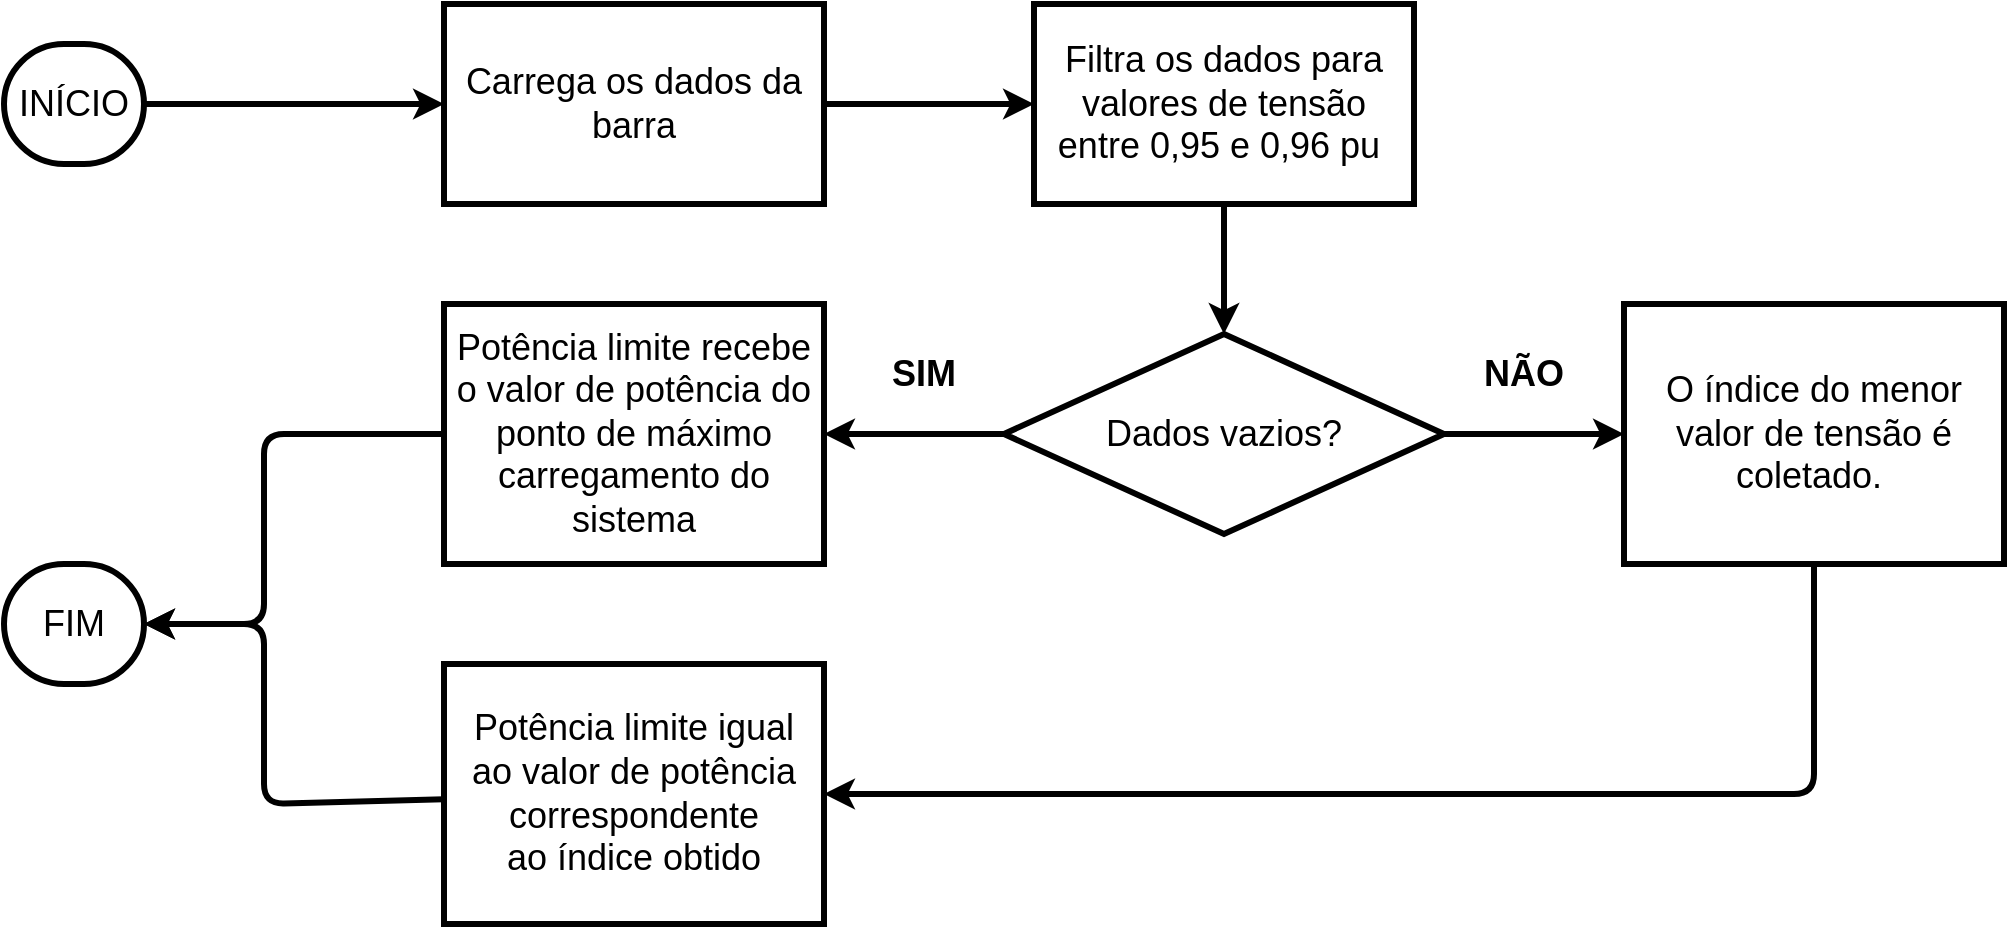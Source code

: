 <mxfile>
    <diagram id="XBt6JgiEXHcuN7-aQIS7" name="Page-1">
        <mxGraphModel dx="1072" dy="1878" grid="1" gridSize="10" guides="1" tooltips="1" connect="1" arrows="1" fold="1" page="1" pageScale="1" pageWidth="850" pageHeight="1100" math="0" shadow="0">
            <root>
                <mxCell id="0"/>
                <mxCell id="1" parent="0"/>
                <mxCell id="2" style="edgeStyle=none;html=1;exitX=1;exitY=0.5;exitDx=0;exitDy=0;entryX=0;entryY=0.5;entryDx=0;entryDy=0;strokeWidth=3;fontSize=18;" edge="1" parent="1" source="3" target="5">
                    <mxGeometry relative="1" as="geometry"/>
                </mxCell>
                <mxCell id="3" value="&lt;font style=&quot;font-size: 18px;&quot;&gt;INÍCIO&lt;/font&gt;" style="rounded=1;whiteSpace=wrap;html=1;arcSize=50;strokeWidth=3;fontSize=18;" vertex="1" parent="1">
                    <mxGeometry x="40" y="-80" width="70" height="60" as="geometry"/>
                </mxCell>
                <mxCell id="4" value="" style="edgeStyle=none;html=1;strokeWidth=3;fontSize=18;" edge="1" parent="1" source="5" target="11">
                    <mxGeometry relative="1" as="geometry"/>
                </mxCell>
                <mxCell id="5" value="&lt;span style=&quot;font-size: 18px;&quot;&gt;Carrega os dados da barra&lt;/span&gt;" style="rounded=0;whiteSpace=wrap;html=1;strokeWidth=3;fontSize=18;" vertex="1" parent="1">
                    <mxGeometry x="260" y="-100" width="190" height="100" as="geometry"/>
                </mxCell>
                <mxCell id="23" style="edgeStyle=none;html=1;exitX=1;exitY=0.5;exitDx=0;exitDy=0;entryX=0;entryY=0.5;entryDx=0;entryDy=0;strokeWidth=3;fontSize=18;" edge="1" parent="1" source="8" target="18">
                    <mxGeometry relative="1" as="geometry"/>
                </mxCell>
                <mxCell id="26" style="edgeStyle=none;html=1;exitX=0;exitY=0.5;exitDx=0;exitDy=0;entryX=1;entryY=0.5;entryDx=0;entryDy=0;strokeWidth=3;fontSize=18;" edge="1" parent="1" source="8" target="25">
                    <mxGeometry relative="1" as="geometry"/>
                </mxCell>
                <mxCell id="8" value="&lt;span style=&quot;font-size: 18px;&quot;&gt;Dados vazios?&lt;/span&gt;" style="rhombus;whiteSpace=wrap;html=1;strokeWidth=3;fontSize=18;" vertex="1" parent="1">
                    <mxGeometry x="540" y="65" width="220" height="100" as="geometry"/>
                </mxCell>
                <mxCell id="9" value="&lt;font style=&quot;font-size: 18px;&quot;&gt;FIM&lt;/font&gt;" style="rounded=1;whiteSpace=wrap;html=1;arcSize=50;strokeWidth=3;fontSize=18;" vertex="1" parent="1">
                    <mxGeometry x="40" y="180" width="70" height="60" as="geometry"/>
                </mxCell>
                <mxCell id="22" value="" style="edgeStyle=none;html=1;strokeWidth=3;fontSize=18;" edge="1" parent="1" source="11" target="8">
                    <mxGeometry relative="1" as="geometry"/>
                </mxCell>
                <mxCell id="11" value="&lt;font style=&quot;font-size: 18px;&quot;&gt;Filtra os dados para valores de tensão entre 0,95 e 0,96 pu&amp;nbsp;&lt;/font&gt;" style="rounded=0;whiteSpace=wrap;html=1;strokeWidth=3;fontSize=18;" vertex="1" parent="1">
                    <mxGeometry x="555" y="-100" width="190" height="100" as="geometry"/>
                </mxCell>
                <mxCell id="21" value="" style="edgeStyle=none;html=1;strokeWidth=3;exitX=0.5;exitY=1;exitDx=0;exitDy=0;fontSize=18;" edge="1" parent="1" source="18" target="20">
                    <mxGeometry relative="1" as="geometry">
                        <Array as="points">
                            <mxPoint x="945" y="295"/>
                        </Array>
                    </mxGeometry>
                </mxCell>
                <mxCell id="18" value="&lt;font style=&quot;font-size: 18px;&quot;&gt;O índice do menor valor de tensão é coletado.&amp;nbsp;&lt;/font&gt;" style="rounded=0;whiteSpace=wrap;html=1;strokeWidth=3;fontSize=18;" vertex="1" parent="1">
                    <mxGeometry x="850" y="50" width="190" height="130" as="geometry"/>
                </mxCell>
                <mxCell id="24" value="" style="edgeStyle=none;html=1;strokeWidth=3;fontSize=18;" edge="1" parent="1" source="20" target="9">
                    <mxGeometry relative="1" as="geometry">
                        <Array as="points">
                            <mxPoint x="170" y="300"/>
                            <mxPoint x="170" y="210"/>
                        </Array>
                    </mxGeometry>
                </mxCell>
                <mxCell id="20" value="&lt;span style=&quot;font-size: 18px;&quot;&gt;Potência limite igual &lt;br style=&quot;font-size: 18px;&quot;&gt;ao valor de potência correspondente&lt;br style=&quot;font-size: 18px;&quot;&gt;ao índice obtido&lt;/span&gt;" style="rounded=0;whiteSpace=wrap;html=1;strokeWidth=3;fontSize=18;" vertex="1" parent="1">
                    <mxGeometry x="260" y="230" width="190" height="130" as="geometry"/>
                </mxCell>
                <mxCell id="27" style="edgeStyle=none;html=1;exitX=0;exitY=0.5;exitDx=0;exitDy=0;entryX=1;entryY=0.5;entryDx=0;entryDy=0;strokeWidth=3;fontSize=18;" edge="1" parent="1" source="25" target="9">
                    <mxGeometry relative="1" as="geometry">
                        <Array as="points">
                            <mxPoint x="170" y="115"/>
                            <mxPoint x="170" y="210"/>
                        </Array>
                    </mxGeometry>
                </mxCell>
                <mxCell id="25" value="&lt;span style=&quot;font-size: 18px;&quot;&gt;Potência limite recebe o valor de potência do ponto de máximo carregamento do sistema&lt;/span&gt;" style="rounded=0;whiteSpace=wrap;html=1;strokeWidth=3;fontSize=18;" vertex="1" parent="1">
                    <mxGeometry x="260" y="50" width="190" height="130" as="geometry"/>
                </mxCell>
                <mxCell id="28" value="SIM" style="text;strokeColor=none;align=center;fillColor=none;html=1;verticalAlign=middle;whiteSpace=wrap;rounded=0;fontStyle=1;fontSize=18;" vertex="1" parent="1">
                    <mxGeometry x="470" y="70" width="60" height="30" as="geometry"/>
                </mxCell>
                <mxCell id="29" value="NÃO" style="text;strokeColor=none;align=center;fillColor=none;html=1;verticalAlign=middle;whiteSpace=wrap;rounded=0;fontStyle=1;fontSize=18;" vertex="1" parent="1">
                    <mxGeometry x="770" y="70" width="60" height="30" as="geometry"/>
                </mxCell>
            </root>
        </mxGraphModel>
    </diagram>
</mxfile>
